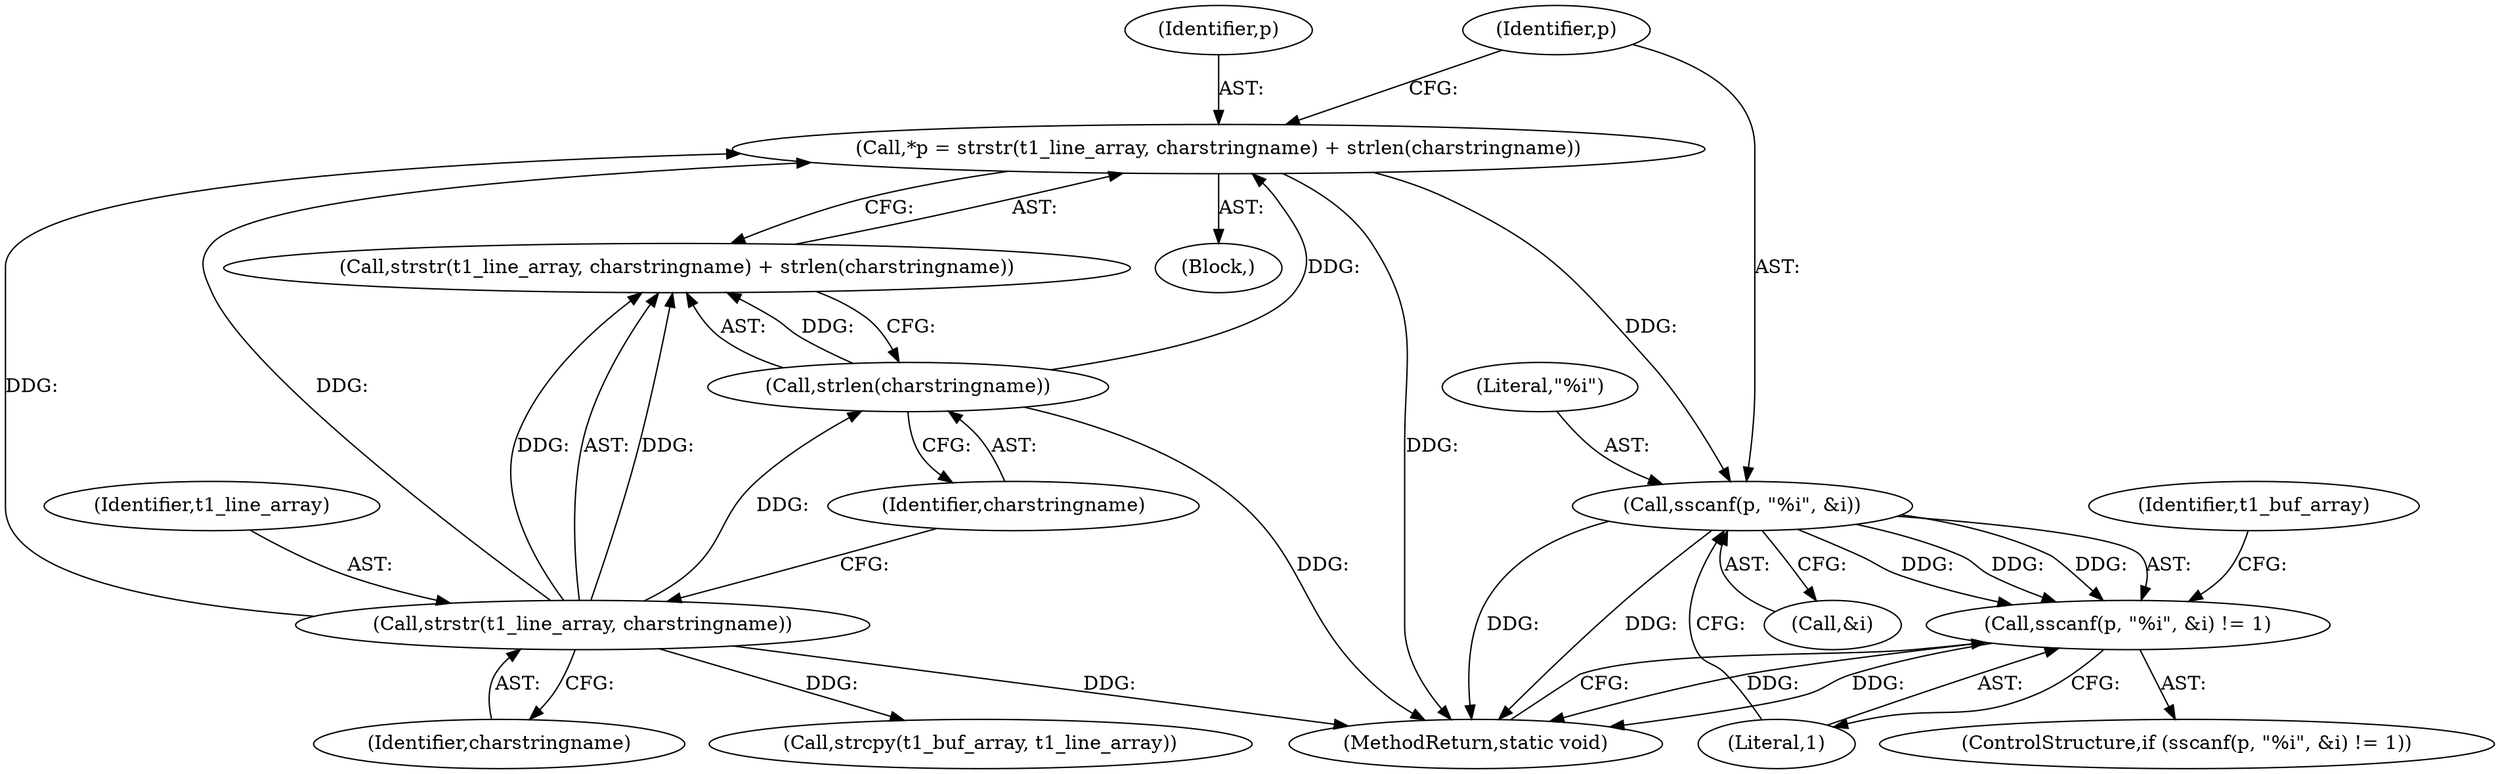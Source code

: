 digraph "0_texlive-source_6ed0077520e2b0da1fd060c7f88db7b2e6068e4c_0@API" {
"1000105" [label="(Call,*p = strstr(t1_line_array, charstringname) + strlen(charstringname))"];
"1000108" [label="(Call,strstr(t1_line_array, charstringname))"];
"1000111" [label="(Call,strlen(charstringname))"];
"1000116" [label="(Call,sscanf(p, \"%i\", &i))"];
"1000115" [label="(Call,sscanf(p, \"%i\", &i) != 1)"];
"1000109" [label="(Identifier,t1_line_array)"];
"1000106" [label="(Identifier,p)"];
"1000117" [label="(Identifier,p)"];
"1000118" [label="(Literal,\"%i\")"];
"1000105" [label="(Call,*p = strstr(t1_line_array, charstringname) + strlen(charstringname))"];
"1000154" [label="(MethodReturn,static void)"];
"1000110" [label="(Identifier,charstringname)"];
"1000111" [label="(Call,strlen(charstringname))"];
"1000116" [label="(Call,sscanf(p, \"%i\", &i))"];
"1000112" [label="(Identifier,charstringname)"];
"1000119" [label="(Call,&i)"];
"1000123" [label="(Call,strcpy(t1_buf_array, t1_line_array))"];
"1000121" [label="(Literal,1)"];
"1000124" [label="(Identifier,t1_buf_array)"];
"1000108" [label="(Call,strstr(t1_line_array, charstringname))"];
"1000103" [label="(Block,)"];
"1000114" [label="(ControlStructure,if (sscanf(p, \"%i\", &i) != 1))"];
"1000107" [label="(Call,strstr(t1_line_array, charstringname) + strlen(charstringname))"];
"1000115" [label="(Call,sscanf(p, \"%i\", &i) != 1)"];
"1000105" -> "1000103"  [label="AST: "];
"1000105" -> "1000107"  [label="CFG: "];
"1000106" -> "1000105"  [label="AST: "];
"1000107" -> "1000105"  [label="AST: "];
"1000117" -> "1000105"  [label="CFG: "];
"1000105" -> "1000154"  [label="DDG: "];
"1000108" -> "1000105"  [label="DDG: "];
"1000108" -> "1000105"  [label="DDG: "];
"1000111" -> "1000105"  [label="DDG: "];
"1000105" -> "1000116"  [label="DDG: "];
"1000108" -> "1000107"  [label="AST: "];
"1000108" -> "1000110"  [label="CFG: "];
"1000109" -> "1000108"  [label="AST: "];
"1000110" -> "1000108"  [label="AST: "];
"1000112" -> "1000108"  [label="CFG: "];
"1000108" -> "1000154"  [label="DDG: "];
"1000108" -> "1000107"  [label="DDG: "];
"1000108" -> "1000107"  [label="DDG: "];
"1000108" -> "1000111"  [label="DDG: "];
"1000108" -> "1000123"  [label="DDG: "];
"1000111" -> "1000107"  [label="AST: "];
"1000111" -> "1000112"  [label="CFG: "];
"1000112" -> "1000111"  [label="AST: "];
"1000107" -> "1000111"  [label="CFG: "];
"1000111" -> "1000154"  [label="DDG: "];
"1000111" -> "1000107"  [label="DDG: "];
"1000116" -> "1000115"  [label="AST: "];
"1000116" -> "1000119"  [label="CFG: "];
"1000117" -> "1000116"  [label="AST: "];
"1000118" -> "1000116"  [label="AST: "];
"1000119" -> "1000116"  [label="AST: "];
"1000121" -> "1000116"  [label="CFG: "];
"1000116" -> "1000154"  [label="DDG: "];
"1000116" -> "1000154"  [label="DDG: "];
"1000116" -> "1000115"  [label="DDG: "];
"1000116" -> "1000115"  [label="DDG: "];
"1000116" -> "1000115"  [label="DDG: "];
"1000115" -> "1000114"  [label="AST: "];
"1000115" -> "1000121"  [label="CFG: "];
"1000121" -> "1000115"  [label="AST: "];
"1000124" -> "1000115"  [label="CFG: "];
"1000154" -> "1000115"  [label="CFG: "];
"1000115" -> "1000154"  [label="DDG: "];
"1000115" -> "1000154"  [label="DDG: "];
}
